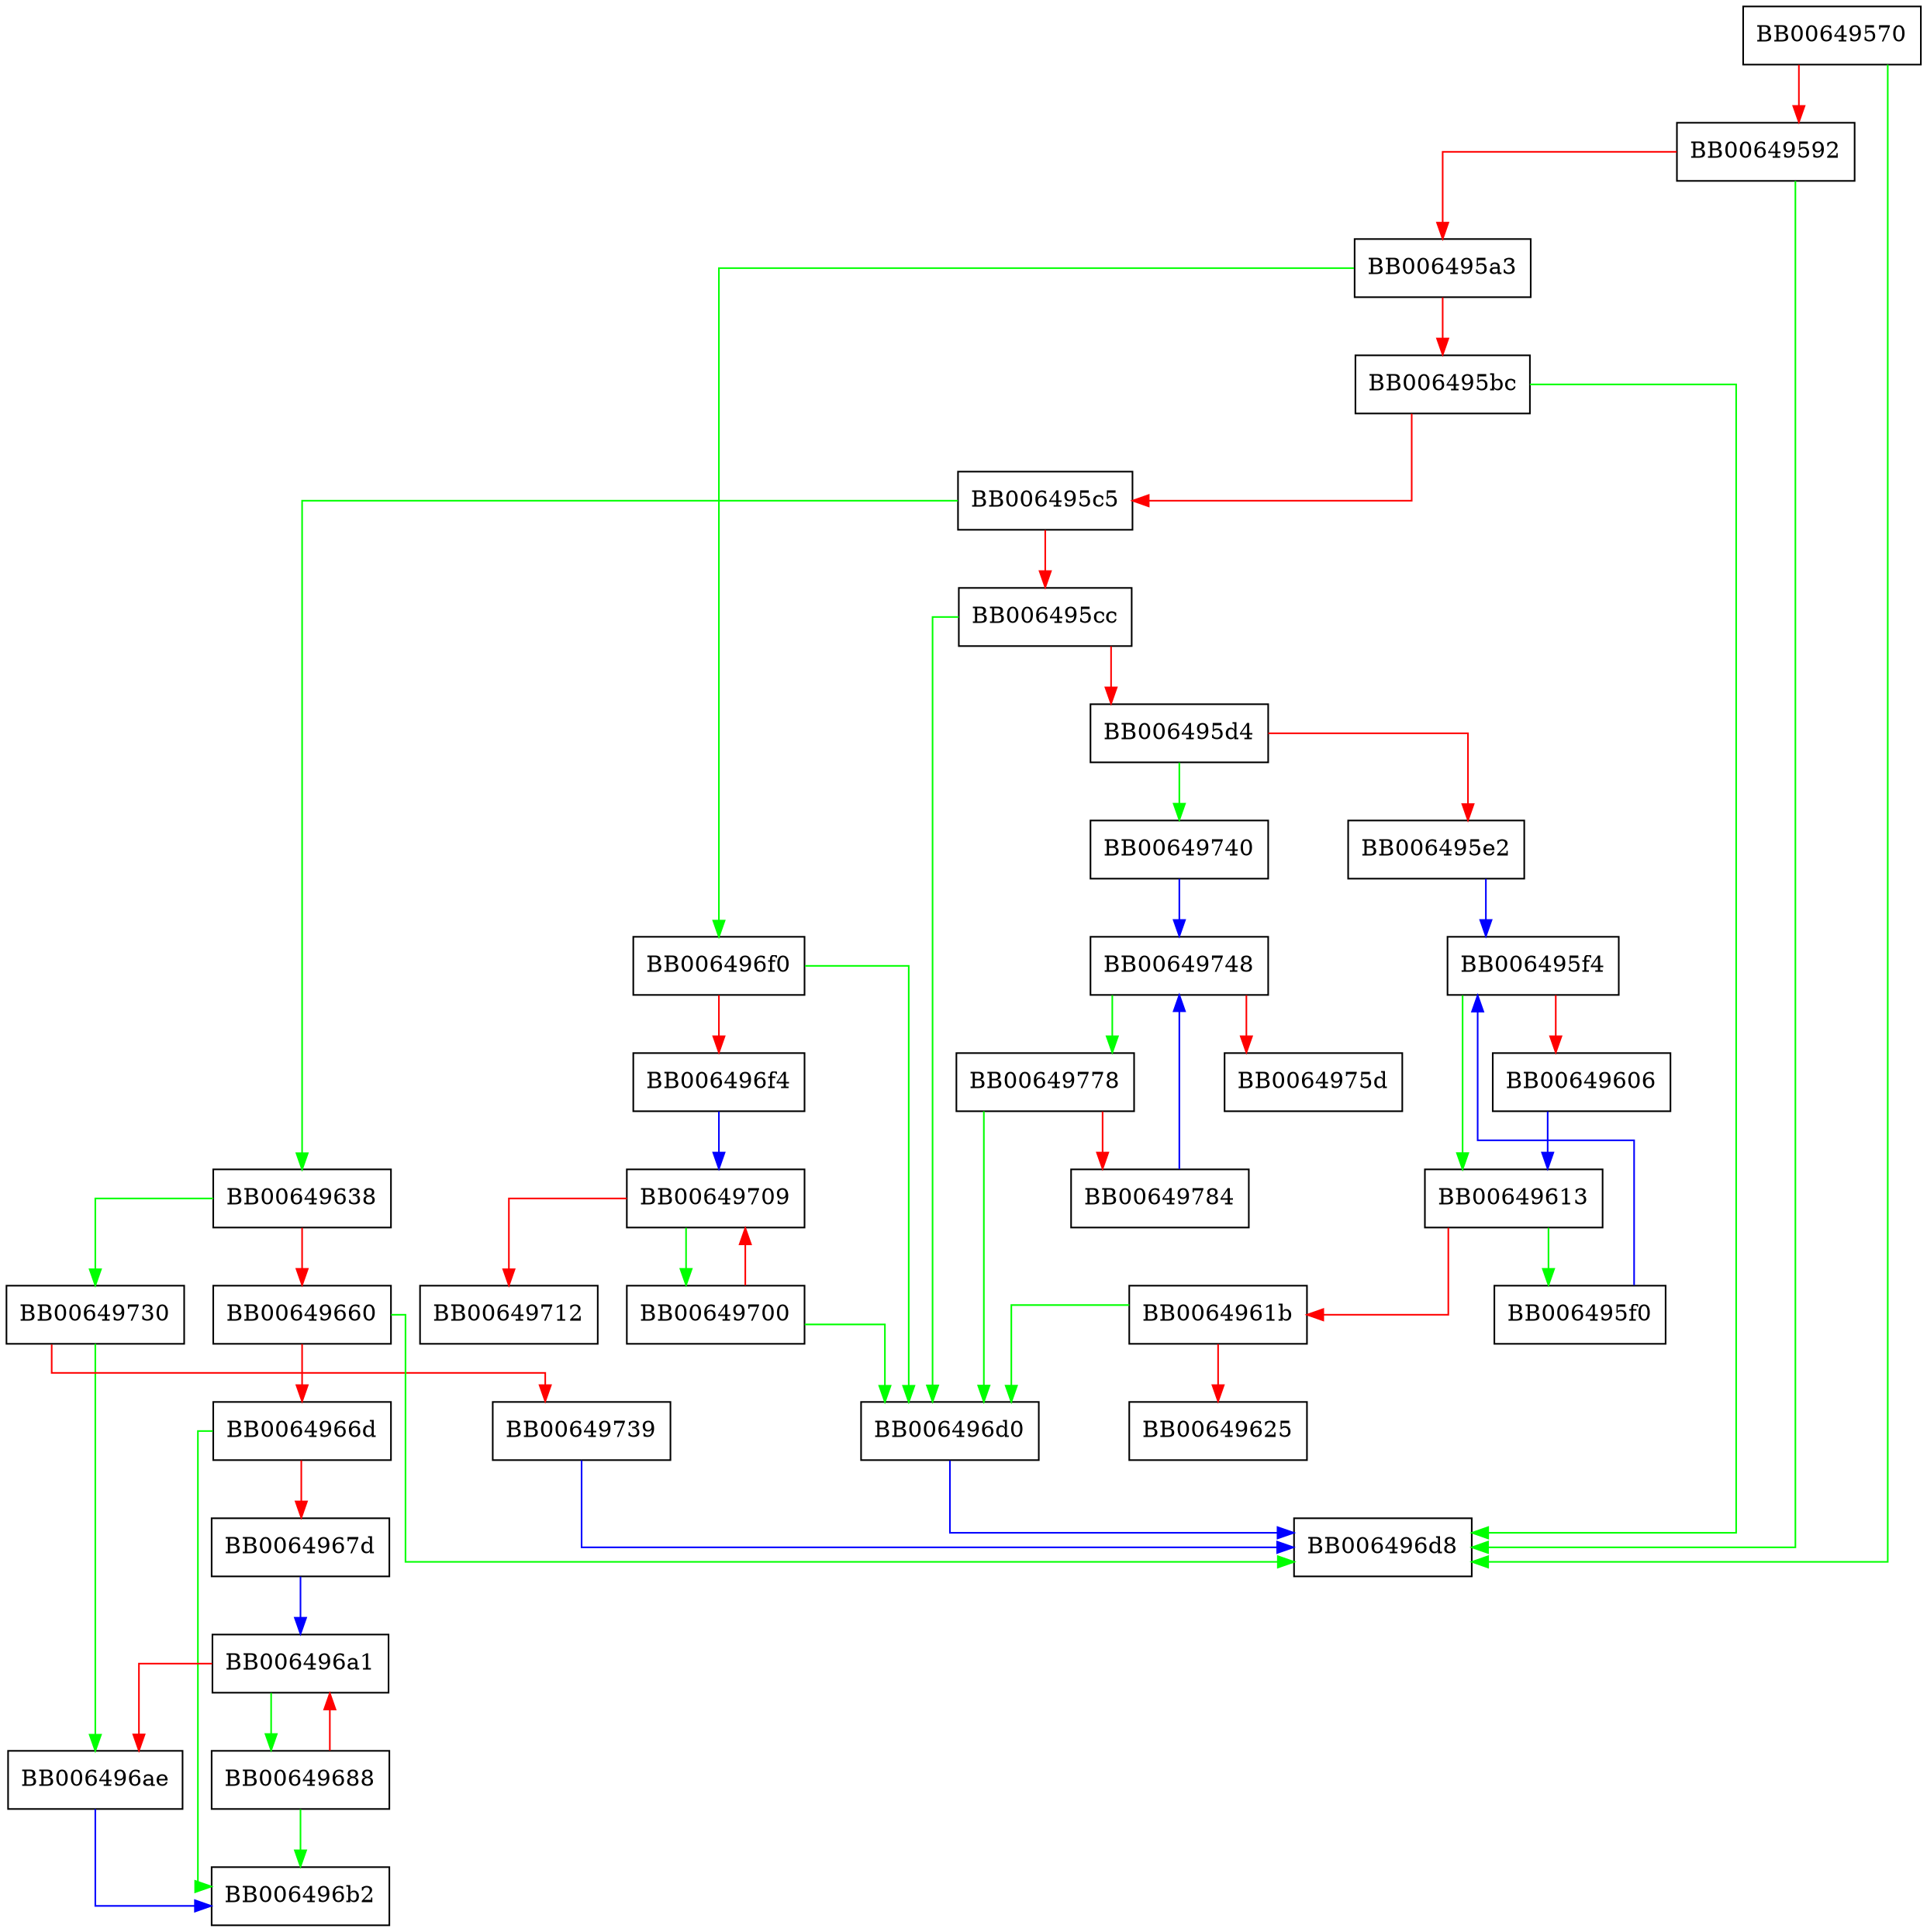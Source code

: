 digraph OPENSSL_sk_find_all {
  node [shape="box"];
  graph [splines=ortho];
  BB00649570 -> BB006496d8 [color="green"];
  BB00649570 -> BB00649592 [color="red"];
  BB00649592 -> BB006496d8 [color="green"];
  BB00649592 -> BB006495a3 [color="red"];
  BB006495a3 -> BB006496f0 [color="green"];
  BB006495a3 -> BB006495bc [color="red"];
  BB006495bc -> BB006496d8 [color="green"];
  BB006495bc -> BB006495c5 [color="red"];
  BB006495c5 -> BB00649638 [color="green"];
  BB006495c5 -> BB006495cc [color="red"];
  BB006495cc -> BB006496d0 [color="green"];
  BB006495cc -> BB006495d4 [color="red"];
  BB006495d4 -> BB00649740 [color="green"];
  BB006495d4 -> BB006495e2 [color="red"];
  BB006495e2 -> BB006495f4 [color="blue"];
  BB006495f0 -> BB006495f4 [color="blue"];
  BB006495f4 -> BB00649613 [color="green"];
  BB006495f4 -> BB00649606 [color="red"];
  BB00649606 -> BB00649613 [color="blue"];
  BB00649613 -> BB006495f0 [color="green"];
  BB00649613 -> BB0064961b [color="red"];
  BB0064961b -> BB006496d0 [color="green"];
  BB0064961b -> BB00649625 [color="red"];
  BB00649638 -> BB00649730 [color="green"];
  BB00649638 -> BB00649660 [color="red"];
  BB00649660 -> BB006496d8 [color="green"];
  BB00649660 -> BB0064966d [color="red"];
  BB0064966d -> BB006496b2 [color="green"];
  BB0064966d -> BB0064967d [color="red"];
  BB0064967d -> BB006496a1 [color="blue"];
  BB00649688 -> BB006496b2 [color="green"];
  BB00649688 -> BB006496a1 [color="red"];
  BB006496a1 -> BB00649688 [color="green"];
  BB006496a1 -> BB006496ae [color="red"];
  BB006496ae -> BB006496b2 [color="blue"];
  BB006496d0 -> BB006496d8 [color="blue"];
  BB006496f0 -> BB006496d0 [color="green"];
  BB006496f0 -> BB006496f4 [color="red"];
  BB006496f4 -> BB00649709 [color="blue"];
  BB00649700 -> BB006496d0 [color="green"];
  BB00649700 -> BB00649709 [color="red"];
  BB00649709 -> BB00649700 [color="green"];
  BB00649709 -> BB00649712 [color="red"];
  BB00649730 -> BB006496ae [color="green"];
  BB00649730 -> BB00649739 [color="red"];
  BB00649739 -> BB006496d8 [color="blue"];
  BB00649740 -> BB00649748 [color="blue"];
  BB00649748 -> BB00649778 [color="green"];
  BB00649748 -> BB0064975d [color="red"];
  BB00649778 -> BB006496d0 [color="green"];
  BB00649778 -> BB00649784 [color="red"];
  BB00649784 -> BB00649748 [color="blue"];
}